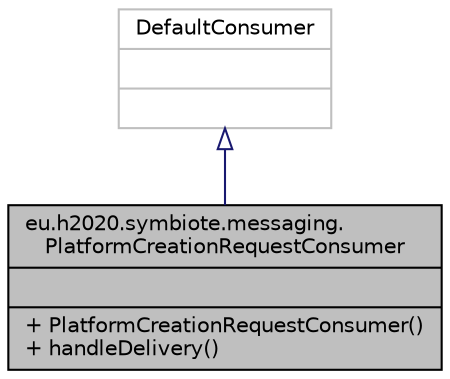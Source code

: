 digraph "eu.h2020.symbiote.messaging.PlatformCreationRequestConsumer"
{
  edge [fontname="Helvetica",fontsize="10",labelfontname="Helvetica",labelfontsize="10"];
  node [fontname="Helvetica",fontsize="10",shape=record];
  Node1 [label="{eu.h2020.symbiote.messaging.\lPlatformCreationRequestConsumer\n||+ PlatformCreationRequestConsumer()\l+ handleDelivery()\l}",height=0.2,width=0.4,color="black", fillcolor="grey75", style="filled", fontcolor="black"];
  Node2 -> Node1 [dir="back",color="midnightblue",fontsize="10",style="solid",arrowtail="onormal",fontname="Helvetica"];
  Node2 [label="{DefaultConsumer\n||}",height=0.2,width=0.4,color="grey75", fillcolor="white", style="filled"];
}
